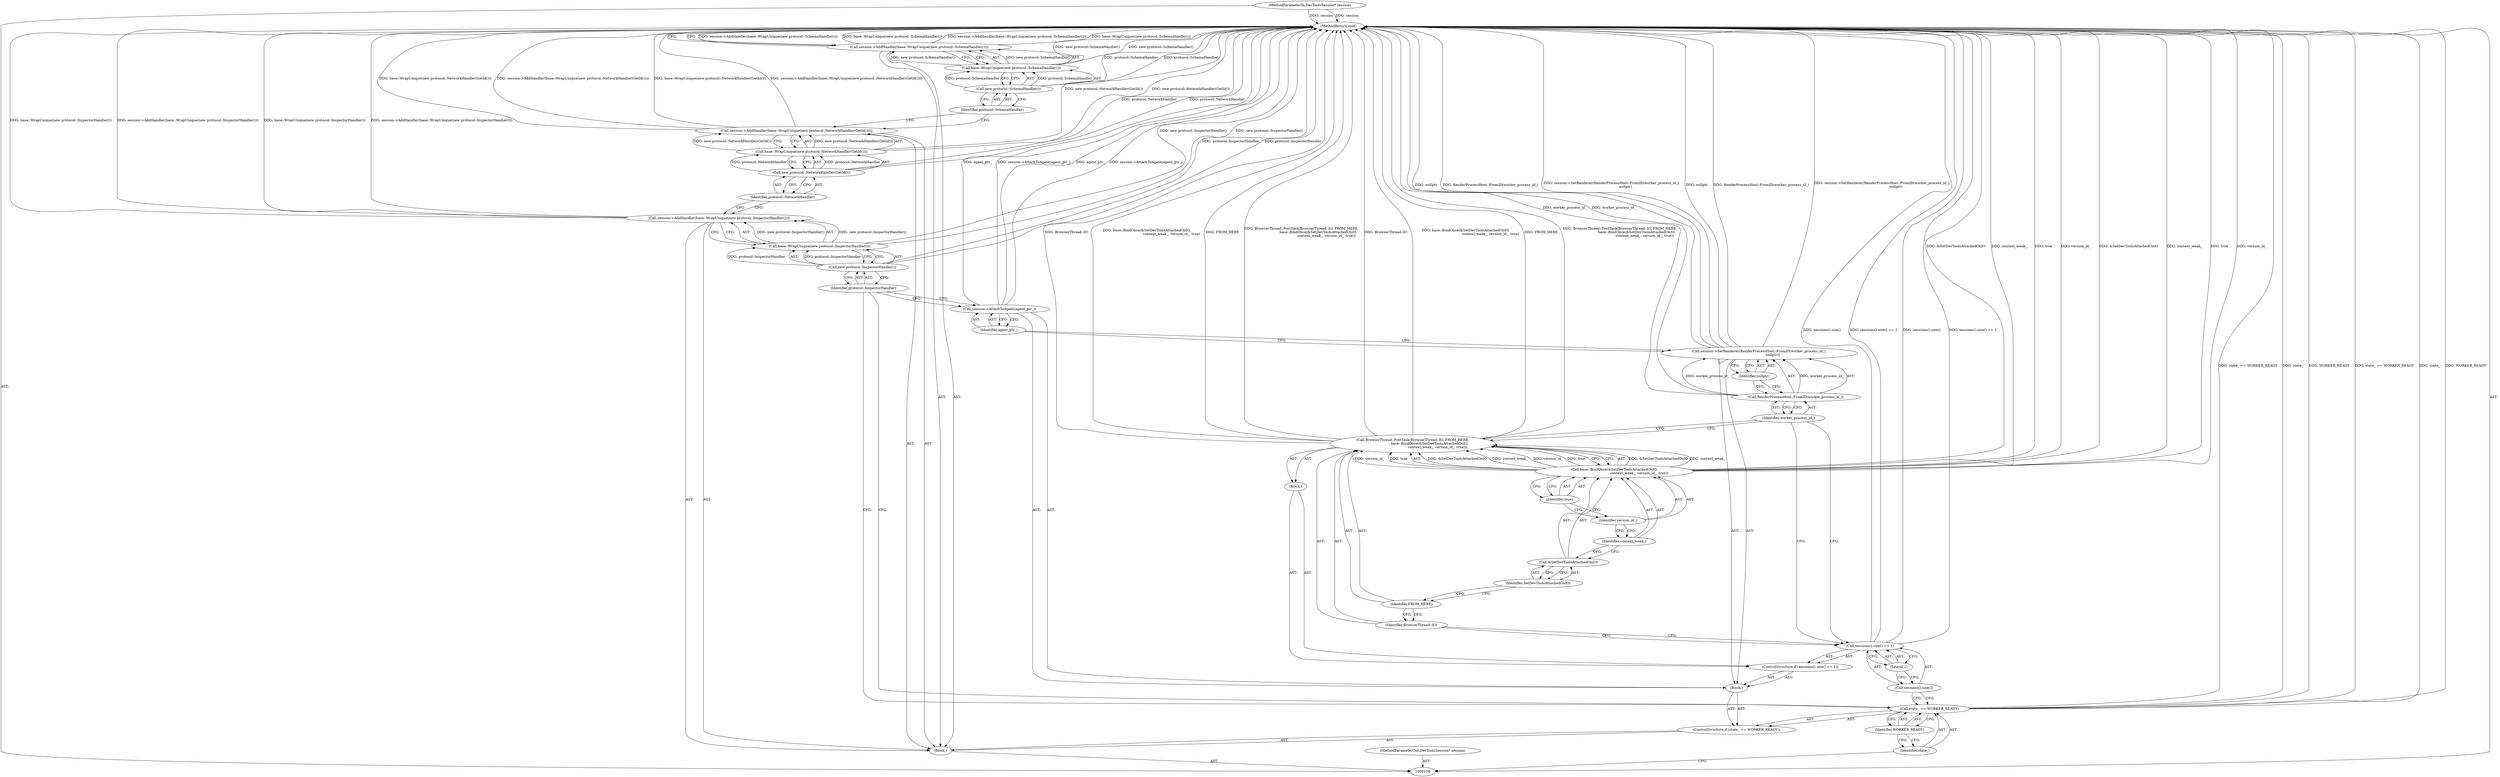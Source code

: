 digraph "1_Chrome_3c8e4852477d5b1e2da877808c998dc57db9460f_42" {
"1000140" [label="(MethodReturn,void)"];
"1000101" [label="(MethodParameterIn,DevToolsSession* session)"];
"1000196" [label="(MethodParameterOut,DevToolsSession* session)"];
"1000102" [label="(Block,)"];
"1000127" [label="(Identifier,agent_ptr_)"];
"1000126" [label="(Call,session->AttachToAgent(agent_ptr_))"];
"1000129" [label="(Call,base::WrapUnique(new protocol::InspectorHandler()))"];
"1000128" [label="(Call,session->AddHandler(base::WrapUnique(new protocol::InspectorHandler())))"];
"1000130" [label="(Call,new protocol::InspectorHandler())"];
"1000131" [label="(Identifier,protocol::InspectorHandler)"];
"1000132" [label="(Call,session->AddHandler(base::WrapUnique(new protocol::NetworkHandler(GetId()))))"];
"1000133" [label="(Call,base::WrapUnique(new protocol::NetworkHandler(GetId())))"];
"1000134" [label="(Call,new protocol::NetworkHandler(GetId()))"];
"1000135" [label="(Identifier,protocol::NetworkHandler)"];
"1000136" [label="(Call,session->AddHandler(base::WrapUnique(new protocol::SchemaHandler())))"];
"1000137" [label="(Call,base::WrapUnique(new protocol::SchemaHandler()))"];
"1000138" [label="(Call,new protocol::SchemaHandler())"];
"1000139" [label="(Identifier,protocol::SchemaHandler)"];
"1000106" [label="(Identifier,WORKER_READY)"];
"1000103" [label="(ControlStructure,if (state_ == WORKER_READY))"];
"1000107" [label="(Block,)"];
"1000104" [label="(Call,state_ == WORKER_READY)"];
"1000105" [label="(Identifier,state_)"];
"1000111" [label="(Literal,1)"];
"1000112" [label="(Block,)"];
"1000108" [label="(ControlStructure,if (sessions().size() == 1))"];
"1000109" [label="(Call,sessions().size() == 1)"];
"1000110" [label="(Call,sessions().size())"];
"1000114" [label="(Identifier,BrowserThread::IO)"];
"1000115" [label="(Identifier,FROM_HERE)"];
"1000113" [label="(Call,BrowserThread::PostTask(BrowserThread::IO, FROM_HERE,\n                               base::BindOnce(&SetDevToolsAttachedOnIO,\n                                              context_weak_, version_id_, true)))"];
"1000116" [label="(Call,base::BindOnce(&SetDevToolsAttachedOnIO,\n                                              context_weak_, version_id_, true))"];
"1000117" [label="(Call,&SetDevToolsAttachedOnIO)"];
"1000118" [label="(Identifier,SetDevToolsAttachedOnIO)"];
"1000119" [label="(Identifier,context_weak_)"];
"1000120" [label="(Identifier,version_id_)"];
"1000121" [label="(Identifier,true)"];
"1000123" [label="(Call,RenderProcessHost::FromID(worker_process_id_))"];
"1000122" [label="(Call,session->SetRenderer(RenderProcessHost::FromID(worker_process_id_),\n                         nullptr))"];
"1000124" [label="(Identifier,worker_process_id_)"];
"1000125" [label="(Identifier,nullptr)"];
"1000140" -> "1000100"  [label="AST: "];
"1000140" -> "1000136"  [label="CFG: "];
"1000116" -> "1000140"  [label="DDG: &SetDevToolsAttachedOnIO"];
"1000116" -> "1000140"  [label="DDG: context_weak_"];
"1000116" -> "1000140"  [label="DDG: true"];
"1000116" -> "1000140"  [label="DDG: version_id_"];
"1000122" -> "1000140"  [label="DDG: nullptr"];
"1000122" -> "1000140"  [label="DDG: RenderProcessHost::FromID(worker_process_id_)"];
"1000122" -> "1000140"  [label="DDG: session->SetRenderer(RenderProcessHost::FromID(worker_process_id_),\n                         nullptr)"];
"1000104" -> "1000140"  [label="DDG: state_ == WORKER_READY"];
"1000104" -> "1000140"  [label="DDG: state_"];
"1000104" -> "1000140"  [label="DDG: WORKER_READY"];
"1000113" -> "1000140"  [label="DDG: BrowserThread::IO"];
"1000113" -> "1000140"  [label="DDG: base::BindOnce(&SetDevToolsAttachedOnIO,\n                                              context_weak_, version_id_, true)"];
"1000113" -> "1000140"  [label="DDG: FROM_HERE"];
"1000113" -> "1000140"  [label="DDG: BrowserThread::PostTask(BrowserThread::IO, FROM_HERE,\n                               base::BindOnce(&SetDevToolsAttachedOnIO,\n                                              context_weak_, version_id_, true))"];
"1000126" -> "1000140"  [label="DDG: agent_ptr_"];
"1000126" -> "1000140"  [label="DDG: session->AttachToAgent(agent_ptr_)"];
"1000132" -> "1000140"  [label="DDG: base::WrapUnique(new protocol::NetworkHandler(GetId()))"];
"1000132" -> "1000140"  [label="DDG: session->AddHandler(base::WrapUnique(new protocol::NetworkHandler(GetId())))"];
"1000129" -> "1000140"  [label="DDG: new protocol::InspectorHandler()"];
"1000138" -> "1000140"  [label="DDG: protocol::SchemaHandler"];
"1000128" -> "1000140"  [label="DDG: base::WrapUnique(new protocol::InspectorHandler())"];
"1000128" -> "1000140"  [label="DDG: session->AddHandler(base::WrapUnique(new protocol::InspectorHandler()))"];
"1000133" -> "1000140"  [label="DDG: new protocol::NetworkHandler(GetId())"];
"1000134" -> "1000140"  [label="DDG: protocol::NetworkHandler"];
"1000101" -> "1000140"  [label="DDG: session"];
"1000109" -> "1000140"  [label="DDG: sessions().size()"];
"1000109" -> "1000140"  [label="DDG: sessions().size() == 1"];
"1000136" -> "1000140"  [label="DDG: session->AddHandler(base::WrapUnique(new protocol::SchemaHandler()))"];
"1000136" -> "1000140"  [label="DDG: base::WrapUnique(new protocol::SchemaHandler())"];
"1000137" -> "1000140"  [label="DDG: new protocol::SchemaHandler()"];
"1000130" -> "1000140"  [label="DDG: protocol::InspectorHandler"];
"1000123" -> "1000140"  [label="DDG: worker_process_id_"];
"1000101" -> "1000100"  [label="AST: "];
"1000101" -> "1000140"  [label="DDG: session"];
"1000196" -> "1000100"  [label="AST: "];
"1000102" -> "1000100"  [label="AST: "];
"1000103" -> "1000102"  [label="AST: "];
"1000128" -> "1000102"  [label="AST: "];
"1000132" -> "1000102"  [label="AST: "];
"1000136" -> "1000102"  [label="AST: "];
"1000127" -> "1000126"  [label="AST: "];
"1000127" -> "1000122"  [label="CFG: "];
"1000126" -> "1000127"  [label="CFG: "];
"1000126" -> "1000107"  [label="AST: "];
"1000126" -> "1000127"  [label="CFG: "];
"1000127" -> "1000126"  [label="AST: "];
"1000131" -> "1000126"  [label="CFG: "];
"1000126" -> "1000140"  [label="DDG: agent_ptr_"];
"1000126" -> "1000140"  [label="DDG: session->AttachToAgent(agent_ptr_)"];
"1000129" -> "1000128"  [label="AST: "];
"1000129" -> "1000130"  [label="CFG: "];
"1000130" -> "1000129"  [label="AST: "];
"1000128" -> "1000129"  [label="CFG: "];
"1000129" -> "1000140"  [label="DDG: new protocol::InspectorHandler()"];
"1000129" -> "1000128"  [label="DDG: new protocol::InspectorHandler()"];
"1000130" -> "1000129"  [label="DDG: protocol::InspectorHandler"];
"1000128" -> "1000102"  [label="AST: "];
"1000128" -> "1000129"  [label="CFG: "];
"1000129" -> "1000128"  [label="AST: "];
"1000135" -> "1000128"  [label="CFG: "];
"1000128" -> "1000140"  [label="DDG: base::WrapUnique(new protocol::InspectorHandler())"];
"1000128" -> "1000140"  [label="DDG: session->AddHandler(base::WrapUnique(new protocol::InspectorHandler()))"];
"1000129" -> "1000128"  [label="DDG: new protocol::InspectorHandler()"];
"1000130" -> "1000129"  [label="AST: "];
"1000130" -> "1000131"  [label="CFG: "];
"1000131" -> "1000130"  [label="AST: "];
"1000129" -> "1000130"  [label="CFG: "];
"1000130" -> "1000140"  [label="DDG: protocol::InspectorHandler"];
"1000130" -> "1000129"  [label="DDG: protocol::InspectorHandler"];
"1000131" -> "1000130"  [label="AST: "];
"1000131" -> "1000126"  [label="CFG: "];
"1000131" -> "1000104"  [label="CFG: "];
"1000130" -> "1000131"  [label="CFG: "];
"1000132" -> "1000102"  [label="AST: "];
"1000132" -> "1000133"  [label="CFG: "];
"1000133" -> "1000132"  [label="AST: "];
"1000139" -> "1000132"  [label="CFG: "];
"1000132" -> "1000140"  [label="DDG: base::WrapUnique(new protocol::NetworkHandler(GetId()))"];
"1000132" -> "1000140"  [label="DDG: session->AddHandler(base::WrapUnique(new protocol::NetworkHandler(GetId())))"];
"1000133" -> "1000132"  [label="DDG: new protocol::NetworkHandler(GetId())"];
"1000133" -> "1000132"  [label="AST: "];
"1000133" -> "1000134"  [label="CFG: "];
"1000134" -> "1000133"  [label="AST: "];
"1000132" -> "1000133"  [label="CFG: "];
"1000133" -> "1000140"  [label="DDG: new protocol::NetworkHandler(GetId())"];
"1000133" -> "1000132"  [label="DDG: new protocol::NetworkHandler(GetId())"];
"1000134" -> "1000133"  [label="DDG: protocol::NetworkHandler"];
"1000134" -> "1000133"  [label="AST: "];
"1000134" -> "1000135"  [label="CFG: "];
"1000135" -> "1000134"  [label="AST: "];
"1000133" -> "1000134"  [label="CFG: "];
"1000134" -> "1000140"  [label="DDG: protocol::NetworkHandler"];
"1000134" -> "1000133"  [label="DDG: protocol::NetworkHandler"];
"1000135" -> "1000134"  [label="AST: "];
"1000135" -> "1000128"  [label="CFG: "];
"1000134" -> "1000135"  [label="CFG: "];
"1000136" -> "1000102"  [label="AST: "];
"1000136" -> "1000137"  [label="CFG: "];
"1000137" -> "1000136"  [label="AST: "];
"1000140" -> "1000136"  [label="CFG: "];
"1000136" -> "1000140"  [label="DDG: session->AddHandler(base::WrapUnique(new protocol::SchemaHandler()))"];
"1000136" -> "1000140"  [label="DDG: base::WrapUnique(new protocol::SchemaHandler())"];
"1000137" -> "1000136"  [label="DDG: new protocol::SchemaHandler()"];
"1000137" -> "1000136"  [label="AST: "];
"1000137" -> "1000138"  [label="CFG: "];
"1000138" -> "1000137"  [label="AST: "];
"1000136" -> "1000137"  [label="CFG: "];
"1000137" -> "1000140"  [label="DDG: new protocol::SchemaHandler()"];
"1000137" -> "1000136"  [label="DDG: new protocol::SchemaHandler()"];
"1000138" -> "1000137"  [label="DDG: protocol::SchemaHandler"];
"1000138" -> "1000137"  [label="AST: "];
"1000138" -> "1000139"  [label="CFG: "];
"1000139" -> "1000138"  [label="AST: "];
"1000137" -> "1000138"  [label="CFG: "];
"1000138" -> "1000140"  [label="DDG: protocol::SchemaHandler"];
"1000138" -> "1000137"  [label="DDG: protocol::SchemaHandler"];
"1000139" -> "1000138"  [label="AST: "];
"1000139" -> "1000132"  [label="CFG: "];
"1000138" -> "1000139"  [label="CFG: "];
"1000106" -> "1000104"  [label="AST: "];
"1000106" -> "1000105"  [label="CFG: "];
"1000104" -> "1000106"  [label="CFG: "];
"1000103" -> "1000102"  [label="AST: "];
"1000104" -> "1000103"  [label="AST: "];
"1000107" -> "1000103"  [label="AST: "];
"1000107" -> "1000103"  [label="AST: "];
"1000108" -> "1000107"  [label="AST: "];
"1000122" -> "1000107"  [label="AST: "];
"1000126" -> "1000107"  [label="AST: "];
"1000104" -> "1000103"  [label="AST: "];
"1000104" -> "1000106"  [label="CFG: "];
"1000105" -> "1000104"  [label="AST: "];
"1000106" -> "1000104"  [label="AST: "];
"1000110" -> "1000104"  [label="CFG: "];
"1000131" -> "1000104"  [label="CFG: "];
"1000104" -> "1000140"  [label="DDG: state_ == WORKER_READY"];
"1000104" -> "1000140"  [label="DDG: state_"];
"1000104" -> "1000140"  [label="DDG: WORKER_READY"];
"1000105" -> "1000104"  [label="AST: "];
"1000105" -> "1000100"  [label="CFG: "];
"1000106" -> "1000105"  [label="CFG: "];
"1000111" -> "1000109"  [label="AST: "];
"1000111" -> "1000110"  [label="CFG: "];
"1000109" -> "1000111"  [label="CFG: "];
"1000112" -> "1000108"  [label="AST: "];
"1000113" -> "1000112"  [label="AST: "];
"1000108" -> "1000107"  [label="AST: "];
"1000109" -> "1000108"  [label="AST: "];
"1000112" -> "1000108"  [label="AST: "];
"1000109" -> "1000108"  [label="AST: "];
"1000109" -> "1000111"  [label="CFG: "];
"1000110" -> "1000109"  [label="AST: "];
"1000111" -> "1000109"  [label="AST: "];
"1000114" -> "1000109"  [label="CFG: "];
"1000124" -> "1000109"  [label="CFG: "];
"1000109" -> "1000140"  [label="DDG: sessions().size()"];
"1000109" -> "1000140"  [label="DDG: sessions().size() == 1"];
"1000110" -> "1000109"  [label="AST: "];
"1000110" -> "1000104"  [label="CFG: "];
"1000111" -> "1000110"  [label="CFG: "];
"1000114" -> "1000113"  [label="AST: "];
"1000114" -> "1000109"  [label="CFG: "];
"1000115" -> "1000114"  [label="CFG: "];
"1000115" -> "1000113"  [label="AST: "];
"1000115" -> "1000114"  [label="CFG: "];
"1000118" -> "1000115"  [label="CFG: "];
"1000113" -> "1000112"  [label="AST: "];
"1000113" -> "1000116"  [label="CFG: "];
"1000114" -> "1000113"  [label="AST: "];
"1000115" -> "1000113"  [label="AST: "];
"1000116" -> "1000113"  [label="AST: "];
"1000124" -> "1000113"  [label="CFG: "];
"1000113" -> "1000140"  [label="DDG: BrowserThread::IO"];
"1000113" -> "1000140"  [label="DDG: base::BindOnce(&SetDevToolsAttachedOnIO,\n                                              context_weak_, version_id_, true)"];
"1000113" -> "1000140"  [label="DDG: FROM_HERE"];
"1000113" -> "1000140"  [label="DDG: BrowserThread::PostTask(BrowserThread::IO, FROM_HERE,\n                               base::BindOnce(&SetDevToolsAttachedOnIO,\n                                              context_weak_, version_id_, true))"];
"1000116" -> "1000113"  [label="DDG: &SetDevToolsAttachedOnIO"];
"1000116" -> "1000113"  [label="DDG: context_weak_"];
"1000116" -> "1000113"  [label="DDG: version_id_"];
"1000116" -> "1000113"  [label="DDG: true"];
"1000116" -> "1000113"  [label="AST: "];
"1000116" -> "1000121"  [label="CFG: "];
"1000117" -> "1000116"  [label="AST: "];
"1000119" -> "1000116"  [label="AST: "];
"1000120" -> "1000116"  [label="AST: "];
"1000121" -> "1000116"  [label="AST: "];
"1000113" -> "1000116"  [label="CFG: "];
"1000116" -> "1000140"  [label="DDG: &SetDevToolsAttachedOnIO"];
"1000116" -> "1000140"  [label="DDG: context_weak_"];
"1000116" -> "1000140"  [label="DDG: true"];
"1000116" -> "1000140"  [label="DDG: version_id_"];
"1000116" -> "1000113"  [label="DDG: &SetDevToolsAttachedOnIO"];
"1000116" -> "1000113"  [label="DDG: context_weak_"];
"1000116" -> "1000113"  [label="DDG: version_id_"];
"1000116" -> "1000113"  [label="DDG: true"];
"1000117" -> "1000116"  [label="AST: "];
"1000117" -> "1000118"  [label="CFG: "];
"1000118" -> "1000117"  [label="AST: "];
"1000119" -> "1000117"  [label="CFG: "];
"1000118" -> "1000117"  [label="AST: "];
"1000118" -> "1000115"  [label="CFG: "];
"1000117" -> "1000118"  [label="CFG: "];
"1000119" -> "1000116"  [label="AST: "];
"1000119" -> "1000117"  [label="CFG: "];
"1000120" -> "1000119"  [label="CFG: "];
"1000120" -> "1000116"  [label="AST: "];
"1000120" -> "1000119"  [label="CFG: "];
"1000121" -> "1000120"  [label="CFG: "];
"1000121" -> "1000116"  [label="AST: "];
"1000121" -> "1000120"  [label="CFG: "];
"1000116" -> "1000121"  [label="CFG: "];
"1000123" -> "1000122"  [label="AST: "];
"1000123" -> "1000124"  [label="CFG: "];
"1000124" -> "1000123"  [label="AST: "];
"1000125" -> "1000123"  [label="CFG: "];
"1000123" -> "1000140"  [label="DDG: worker_process_id_"];
"1000123" -> "1000122"  [label="DDG: worker_process_id_"];
"1000122" -> "1000107"  [label="AST: "];
"1000122" -> "1000125"  [label="CFG: "];
"1000123" -> "1000122"  [label="AST: "];
"1000125" -> "1000122"  [label="AST: "];
"1000127" -> "1000122"  [label="CFG: "];
"1000122" -> "1000140"  [label="DDG: nullptr"];
"1000122" -> "1000140"  [label="DDG: RenderProcessHost::FromID(worker_process_id_)"];
"1000122" -> "1000140"  [label="DDG: session->SetRenderer(RenderProcessHost::FromID(worker_process_id_),\n                         nullptr)"];
"1000123" -> "1000122"  [label="DDG: worker_process_id_"];
"1000124" -> "1000123"  [label="AST: "];
"1000124" -> "1000113"  [label="CFG: "];
"1000124" -> "1000109"  [label="CFG: "];
"1000123" -> "1000124"  [label="CFG: "];
"1000125" -> "1000122"  [label="AST: "];
"1000125" -> "1000123"  [label="CFG: "];
"1000122" -> "1000125"  [label="CFG: "];
}
